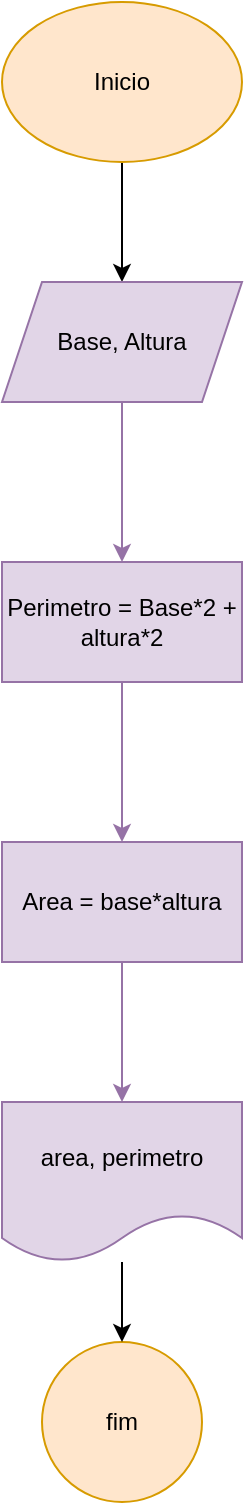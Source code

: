 <mxfile version="21.0.10" type="google"><diagram name="Página-1" id="WPFojFNA23H9vpB7BmNA"><mxGraphModel grid="1" page="1" gridSize="10" guides="1" tooltips="1" connect="1" arrows="1" fold="1" pageScale="1" pageWidth="827" pageHeight="1169" math="0" shadow="0"><root><mxCell id="0"/><mxCell id="1" parent="0"/><mxCell id="7_uaEK4K2m5d8nXzLbFL-26" value="" style="edgeStyle=orthogonalEdgeStyle;rounded=0;orthogonalLoop=1;jettySize=auto;html=1;" edge="1" parent="1" source="7_uaEK4K2m5d8nXzLbFL-22" target="7_uaEK4K2m5d8nXzLbFL-25"><mxGeometry relative="1" as="geometry"/></mxCell><mxCell id="7_uaEK4K2m5d8nXzLbFL-22" value="Inicio" style="ellipse;whiteSpace=wrap;html=1;fillColor=#ffe6cc;strokeColor=#d79b00;" vertex="1" parent="1"><mxGeometry x="360" y="10" width="120" height="80" as="geometry"/></mxCell><mxCell id="7_uaEK4K2m5d8nXzLbFL-28" value="" style="edgeStyle=orthogonalEdgeStyle;rounded=0;orthogonalLoop=1;jettySize=auto;html=1;fillColor=#e1d5e7;strokeColor=#9673a6;" edge="1" parent="1" source="7_uaEK4K2m5d8nXzLbFL-25" target="7_uaEK4K2m5d8nXzLbFL-27"><mxGeometry relative="1" as="geometry"/></mxCell><mxCell id="7_uaEK4K2m5d8nXzLbFL-25" value="Base, Altura" style="shape=parallelogram;perimeter=parallelogramPerimeter;whiteSpace=wrap;html=1;fixedSize=1;fillColor=#e1d5e7;strokeColor=#9673a6;" vertex="1" parent="1"><mxGeometry x="360" y="150" width="120" height="60" as="geometry"/></mxCell><mxCell id="7_uaEK4K2m5d8nXzLbFL-30" value="" style="edgeStyle=orthogonalEdgeStyle;rounded=0;orthogonalLoop=1;jettySize=auto;html=1;fillColor=#e1d5e7;strokeColor=#9673a6;" edge="1" parent="1" source="7_uaEK4K2m5d8nXzLbFL-27" target="7_uaEK4K2m5d8nXzLbFL-29"><mxGeometry relative="1" as="geometry"/></mxCell><mxCell id="7_uaEK4K2m5d8nXzLbFL-27" value="Perimetro = Base*2 + altura*2" style="whiteSpace=wrap;html=1;fillColor=#e1d5e7;strokeColor=#9673a6;" vertex="1" parent="1"><mxGeometry x="360" y="290" width="120" height="60" as="geometry"/></mxCell><mxCell id="ne666inJgRyRFLMuwuOT-2" value="" style="edgeStyle=orthogonalEdgeStyle;rounded=0;orthogonalLoop=1;jettySize=auto;html=1;fillColor=#e1d5e7;strokeColor=#9673a6;" edge="1" parent="1" source="7_uaEK4K2m5d8nXzLbFL-29" target="ne666inJgRyRFLMuwuOT-1"><mxGeometry relative="1" as="geometry"/></mxCell><mxCell id="7_uaEK4K2m5d8nXzLbFL-29" value="Area = base*altura" style="whiteSpace=wrap;html=1;fillColor=#e1d5e7;strokeColor=#9673a6;" vertex="1" parent="1"><mxGeometry x="360" y="430" width="120" height="60" as="geometry"/></mxCell><mxCell id="7_uaEK4K2m5d8nXzLbFL-31" value="fim" style="ellipse;whiteSpace=wrap;html=1;fillColor=#ffe6cc;strokeColor=#d79b00;" vertex="1" parent="1"><mxGeometry x="380" y="680" width="80" height="80" as="geometry"/></mxCell><mxCell id="ne666inJgRyRFLMuwuOT-3" value="" style="edgeStyle=orthogonalEdgeStyle;rounded=0;orthogonalLoop=1;jettySize=auto;html=1;" edge="1" parent="1" source="ne666inJgRyRFLMuwuOT-1" target="7_uaEK4K2m5d8nXzLbFL-31"><mxGeometry relative="1" as="geometry"/></mxCell><mxCell id="ne666inJgRyRFLMuwuOT-1" value="area, perimetro" style="shape=document;whiteSpace=wrap;html=1;boundedLbl=1;fillColor=#e1d5e7;strokeColor=#9673a6;" vertex="1" parent="1"><mxGeometry x="360" y="560" width="120" height="80" as="geometry"/></mxCell></root></mxGraphModel></diagram></mxfile>